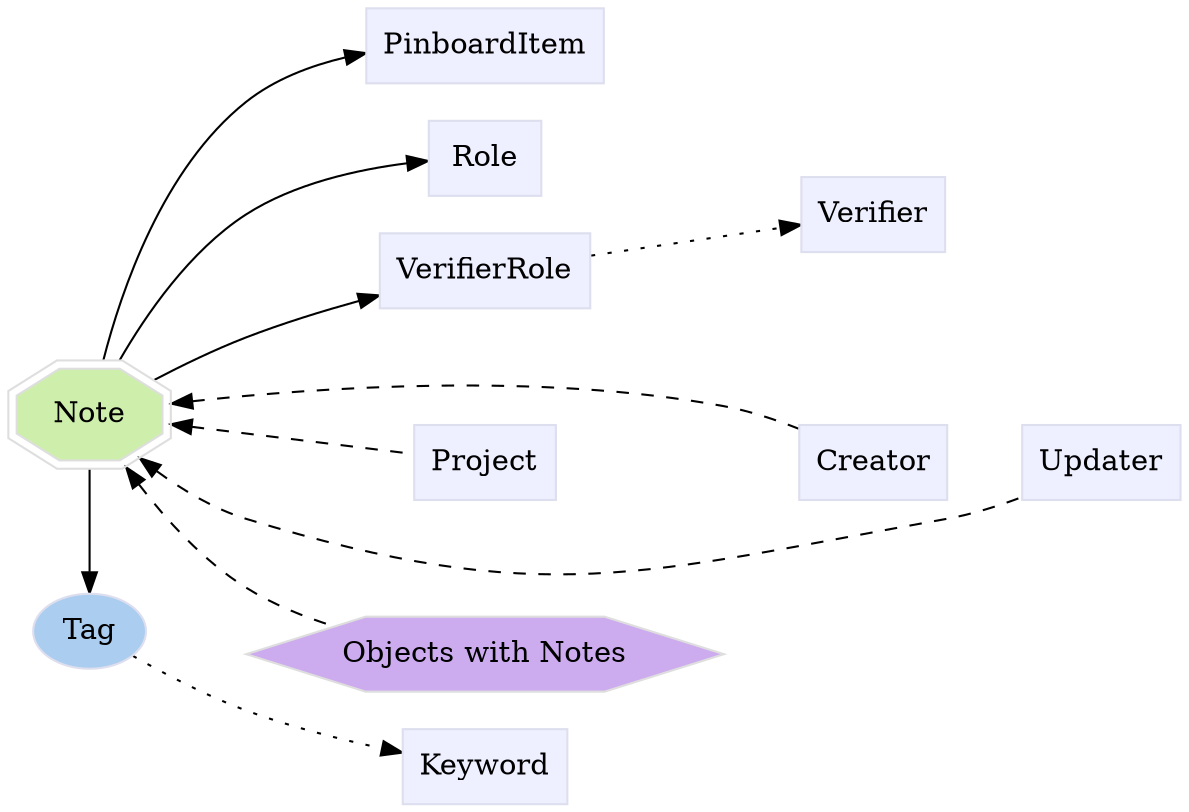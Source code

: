 digraph Note {
	graph [bb="0,0,484.67,382",
		label="",
		outputorder=edgesfirst,
		rankdir=LR
	];
	node [label="\N"];
	subgraph annotator_cluster {
		graph [rank=min];
		Note	[color="#dedede",
			fillcolor="#cdefab",
			group=target,
			height=0.61111,
			href="/develop/Data/models.html#note",
			label=Note,
			pos="35.207,187",
			shape=doubleoctagon,
			style=filled,
			target=_top,
			width=0.97798];
		Tag	[color="#dddeee",
			fillcolor="#abcdef",
			group=annotator,
			height=0.5,
			href="/develop/Data/models.html#tag",
			label=Tag,
			pos="35.207,85",
			shape=oval,
			style=filled,
			target=_top,
			width=0.75];
	}
	subgraph core {
	}
	subgraph supporting {
		Keyword	[color="#dddeee",
			fillcolor="#eeefff",
			group=supporting,
			height=0.5,
			href="/develop/Data/models.html#keyword",
			label=Keyword,
			pos="201.17,18",
			shape=box,
			style=filled,
			target=_top,
			width=0.92014];
		PinboardItem	[color="#dddeee",
			fillcolor="#eeefff",
			group=supporting,
			height=0.5,
			href="/develop/Data/models.html#pinboard-item",
			label=PinboardItem,
			pos="201.17,364",
			shape=box,
			style=filled,
			target=_top,
			width=1.2535];
		Role	[color="#dddeee",
			fillcolor="#eeefff",
			group=supporting,
			height=0.5,
			href="/develop/Data/models.html#role",
			label=Role,
			pos="201.17,310",
			shape=box,
			style=filled,
			target=_top,
			width=0.75];
		VerifierRole	[color="#dddeee",
			fillcolor="#eeefff",
			group=supporting,
			height=0.5,
			href="/develop/Data/models.html#verifier-role",
			label=VerifierRole,
			pos="201.17,256",
			shape=box,
			style=filled,
			target=_top,
			width=1.1493];
		Verifier	[color="#dddeee",
			fillcolor="#eeefff",
			group=supporting,
			height=0.5,
			href="/develop/Data/models.html#verifier",
			label=Verifier,
			pos="360.55,283",
			shape=box,
			style=filled,
			target=_top,
			width=0.79514];
		Creator	[color="#dddeee",
			fillcolor="#eeefff",
			group=supporting,
			height=0.5,
			href="/develop/Data/models.html#creator",
			label=Creator,
			pos="360.55,164",
			shape=box,
			style=filled,
			target=_top,
			width=0.78472];
		Project	[color="#dddeee",
			fillcolor="#eeefff",
			group=supporting,
			height=0.5,
			href="/develop/Data/models.html#project",
			label=Project,
			pos="201.17,164",
			shape=box,
			style=filled,
			target=_top,
			width=0.75347];
		Updater	[color="#dddeee",
			fillcolor="#eeefff",
			group=supporting,
			height=0.5,
			href="/develop/Data/models.html#updater",
			label=Updater,
			pos="454.92,164",
			shape=box,
			style=filled,
			target=_top,
			width=0.82639];
	}
	Note -> Tag	[pos="e,35.207,103.33 35.207,164.77 35.207,147.97 35.207,131.17 35.207,114.37"];
	Note -> PinboardItem	[pos="e,155.87,359.17 40.563,209.38 48.128,242.22 66.836,303.21 106.41,337 117.29,346.29 131.19,352.38 144.94,356.39"];
	Note -> Role	[pos="e,173.93,307.11 46.997,209.39 58.679,231.31 79.334,264.08 106.41,283 123.01,294.59 144.54,301.25 162.79,305.05"];
	Note -> VerifierRole	[pos="e,159.5,243.65 62.071,201.87 75.129,209.06 91.358,217.51 106.41,224 119.87,229.8 134.76,235.29 148.64,240.02"];
	Note -> Creator	[dir=back,
		pos="s,70.673,192.18 81.908,193.57 134.22,199.74 222.18,206 295.92,191 308.15,188.51 320.95,183.59 331.83,178.62",
		style=dashed];
	Note -> Project	[dir=back,
		pos="s,70.579,182.18 81.888,180.59 111.45,176.44 148.92,171.19 173.67,167.72",
		style=dashed];
	Note -> Updater	[dir=back,
		pos="s,55.538,168.17 64.178,161.01 76.237,151.51 91.081,141.9 106.41,137 226.12,98.732 265.95,112.34 389.17,137 401.24,139.41 413.86,\
144.13 424.72,148.95",
		style=dashed];
	"Objects with Notes"	[color="#dedede",
		fillcolor="#cdabef",
		group=polymorphic,
		height=0.5,
		href="/develop/Data/models.html#objects with note",
		label="Objects with Notes",
		pos="201.17,72",
		shape=hexagon,
		style=filled,
		target=_top,
		width=2.6321];
	Note -> "Objects with Notes"	[dir=back,
		pos="s,49.821,165.04 56.272,155.81 68.84,138.45 86.421,117.64 106.41,104 117.35,96.535 130.19,90.666 142.8,86.108",
		style=dashed];
	Tag -> Keyword	[pos="e,167.84,25.29 55.243,72.506 69.018,63.88 88.319,52.632 106.41,45 122.52,38.208 140.87,32.504 157.05,28.115",
		style=dotted];
	Role -> Verifier	[pos="e,331.53,287.81 228.51,305.48 253.58,301.18 291.63,294.65 320.28,289.74",
		style=invis];
	VerifierRole -> Verifier	[pos="e,331.56,278.2 242.7,262.95 266.65,267.06 296.82,272.24 320.51,276.3",
		style=dotted];
	Creator -> Updater	[pos="e,424.95,164 389.26,164 396.92,164 405.39,164 413.61,164",
		style=invis];
	Project -> Creator	[pos="e,332.06,164 228.51,164 253.74,164 292.1,164 320.81,164",
		style=invis];
}
